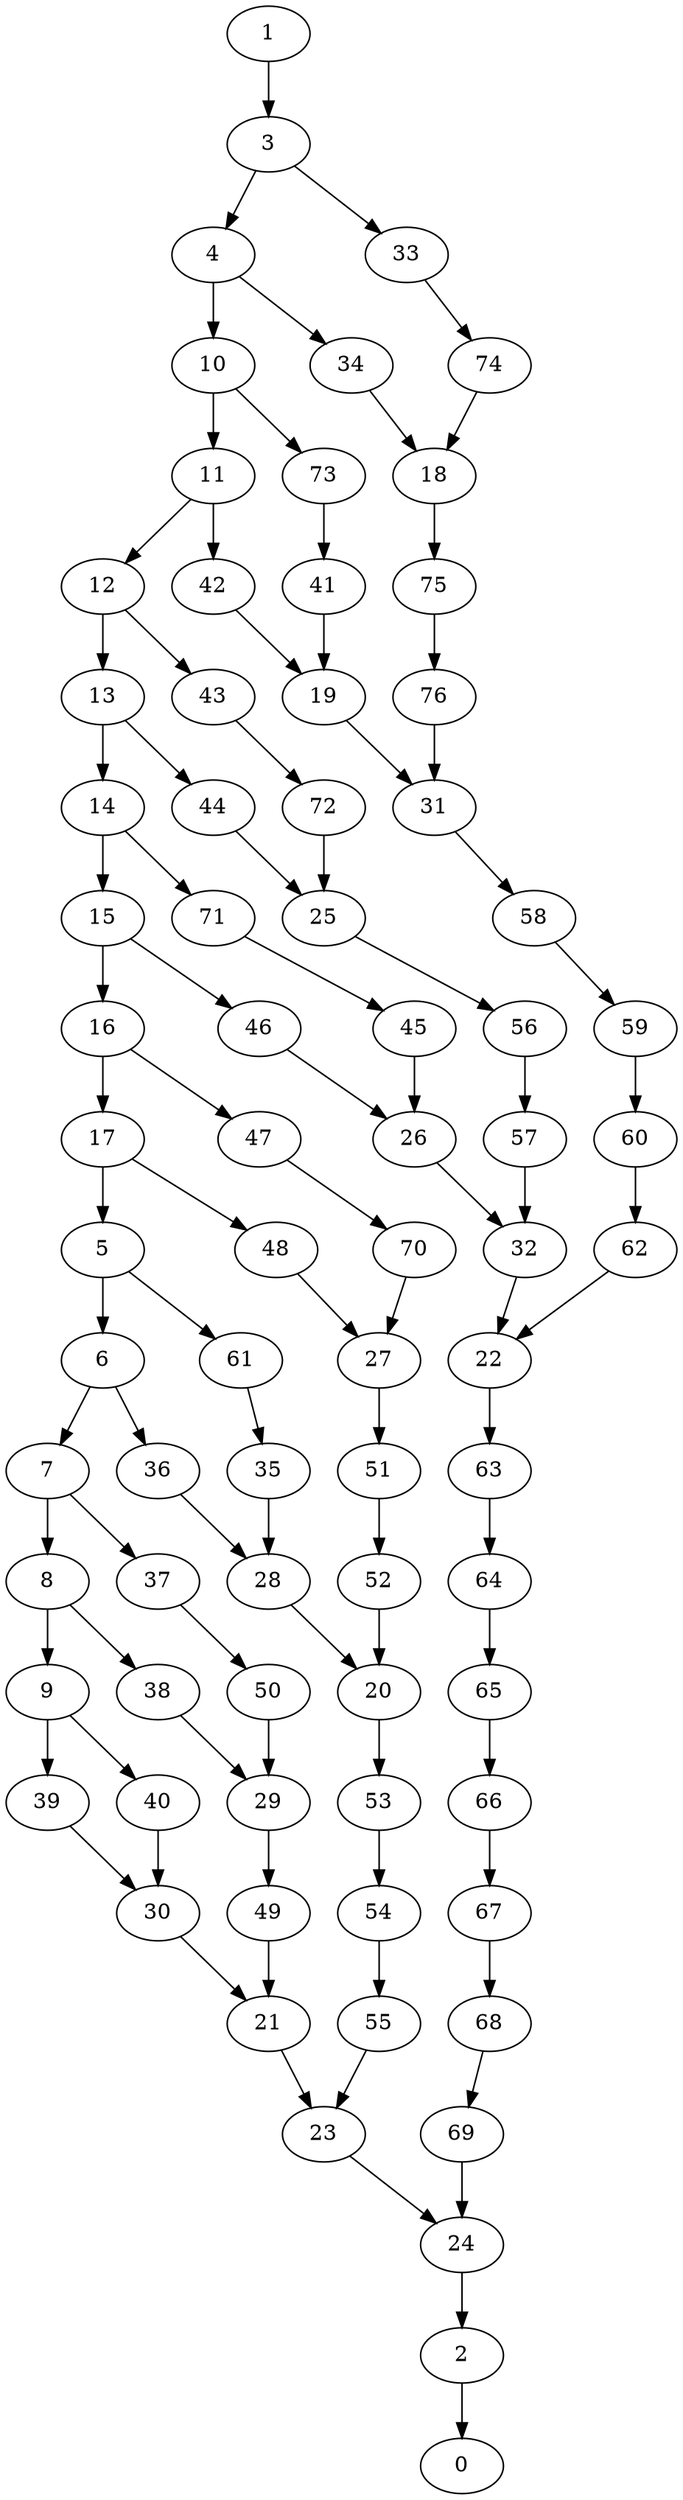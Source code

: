 digraph g {
0;
1;
2;
3;
4;
5;
6;
7;
8;
9;
10;
11;
12;
13;
14;
15;
16;
17;
18;
19;
20;
21;
22;
23;
24;
25;
26;
27;
28;
29;
30;
31;
32;
33;
34;
35;
36;
37;
38;
39;
40;
41;
42;
43;
44;
45;
46;
47;
48;
49;
50;
51;
52;
53;
54;
55;
56;
57;
58;
59;
60;
61;
62;
63;
64;
65;
66;
67;
68;
69;
70;
71;
72;
73;
74;
75;
76;
1 -> 3 [weight=0];
2 -> 0 [weight=0];
3 -> 4 [weight=0];
3 -> 33 [weight=0];
4 -> 10 [weight=1];
4 -> 34 [weight=0];
5 -> 6 [weight=0];
5 -> 61 [weight=0];
6 -> 7 [weight=2];
6 -> 36 [weight=2];
7 -> 37 [weight=0];
7 -> 8 [weight=0];
8 -> 38 [weight=0];
8 -> 9 [weight=0];
9 -> 39 [weight=1];
9 -> 40 [weight=0];
10 -> 11 [weight=0];
10 -> 73 [weight=0];
11 -> 12 [weight=0];
11 -> 42 [weight=1];
12 -> 43 [weight=0];
12 -> 13 [weight=0];
13 -> 44 [weight=0];
13 -> 14 [weight=0];
14 -> 15 [weight=1];
14 -> 71 [weight=0];
15 -> 46 [weight=0];
15 -> 16 [weight=1];
16 -> 17 [weight=0];
16 -> 47 [weight=0];
17 -> 48 [weight=0];
17 -> 5 [weight=3];
18 -> 75 [weight=1];
19 -> 31 [weight=0];
20 -> 53 [weight=0];
21 -> 23 [weight=0];
22 -> 63 [weight=1];
23 -> 24 [weight=0];
24 -> 2 [weight=0];
25 -> 56 [weight=0];
26 -> 32 [weight=0];
27 -> 51 [weight=1];
28 -> 20 [weight=0];
29 -> 49 [weight=0];
30 -> 21 [weight=0];
31 -> 58 [weight=0];
32 -> 22 [weight=0];
33 -> 74 [weight=0];
34 -> 18 [weight=0];
35 -> 28 [weight=0];
36 -> 28 [weight=0];
37 -> 50 [weight=0];
38 -> 29 [weight=0];
39 -> 30 [weight=0];
40 -> 30 [weight=1];
41 -> 19 [weight=0];
42 -> 19 [weight=0];
43 -> 72 [weight=0];
44 -> 25 [weight=0];
45 -> 26 [weight=1];
46 -> 26 [weight=0];
47 -> 70 [weight=0];
48 -> 27 [weight=0];
49 -> 21 [weight=1];
50 -> 29 [weight=0];
51 -> 52 [weight=0];
52 -> 20 [weight=0];
53 -> 54 [weight=1];
54 -> 55 [weight=0];
55 -> 23 [weight=0];
56 -> 57 [weight=0];
57 -> 32 [weight=1];
58 -> 59 [weight=0];
59 -> 60 [weight=0];
60 -> 62 [weight=0];
61 -> 35 [weight=0];
62 -> 22 [weight=0];
63 -> 64 [weight=0];
64 -> 65 [weight=1];
65 -> 66 [weight=0];
66 -> 67 [weight=0];
67 -> 68 [weight=0];
68 -> 69 [weight=0];
69 -> 24 [weight=1];
70 -> 27 [weight=0];
71 -> 45 [weight=0];
72 -> 25 [weight=0];
73 -> 41 [weight=1];
74 -> 18 [weight=0];
75 -> 76 [weight=1];
76 -> 31 [weight=0];
}
